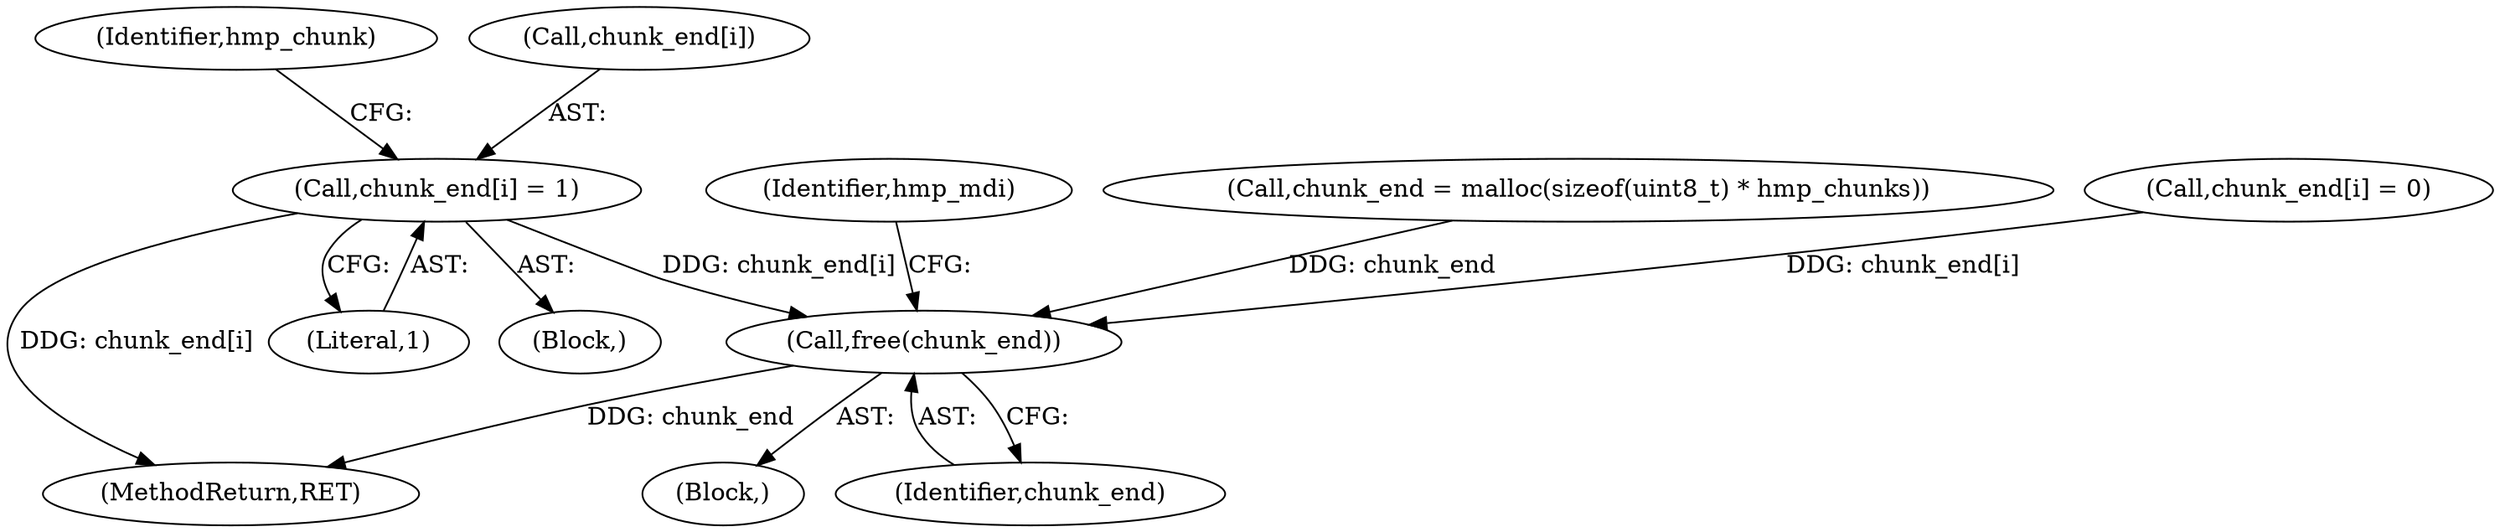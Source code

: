 digraph "0_wildmidi_660b513d99bced8783a4a5984ac2f742c74ebbdd_0@array" {
"1000950" [label="(Call,chunk_end[i] = 1)"];
"1001219" [label="(Call,free(chunk_end))"];
"1000950" [label="(Call,chunk_end[i] = 1)"];
"1000106" [label="(Block,)"];
"1001219" [label="(Call,free(chunk_end))"];
"1001231" [label="(MethodReturn,RET)"];
"1000947" [label="(Block,)"];
"1001223" [label="(Identifier,hmp_mdi)"];
"1000515" [label="(Call,chunk_end = malloc(sizeof(uint8_t) * hmp_chunks))"];
"1000954" [label="(Literal,1)"];
"1000957" [label="(Identifier,hmp_chunk)"];
"1001220" [label="(Identifier,chunk_end)"];
"1000759" [label="(Call,chunk_end[i] = 0)"];
"1000951" [label="(Call,chunk_end[i])"];
"1000950" -> "1000947"  [label="AST: "];
"1000950" -> "1000954"  [label="CFG: "];
"1000951" -> "1000950"  [label="AST: "];
"1000954" -> "1000950"  [label="AST: "];
"1000957" -> "1000950"  [label="CFG: "];
"1000950" -> "1001231"  [label="DDG: chunk_end[i]"];
"1000950" -> "1001219"  [label="DDG: chunk_end[i]"];
"1001219" -> "1000106"  [label="AST: "];
"1001219" -> "1001220"  [label="CFG: "];
"1001220" -> "1001219"  [label="AST: "];
"1001223" -> "1001219"  [label="CFG: "];
"1001219" -> "1001231"  [label="DDG: chunk_end"];
"1000759" -> "1001219"  [label="DDG: chunk_end[i]"];
"1000515" -> "1001219"  [label="DDG: chunk_end"];
}
